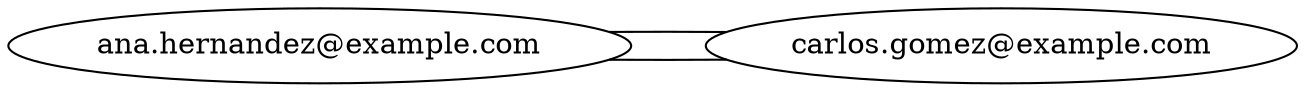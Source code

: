 graph g {
rankdir=LR;
"ana.hernandez@example.com";
"ana.hernandez@example.com" -- "carlos.gomez@example.com";
"carlos.gomez@example.com";
"carlos.gomez@example.com" -- "ana.hernandez@example.com";
}
